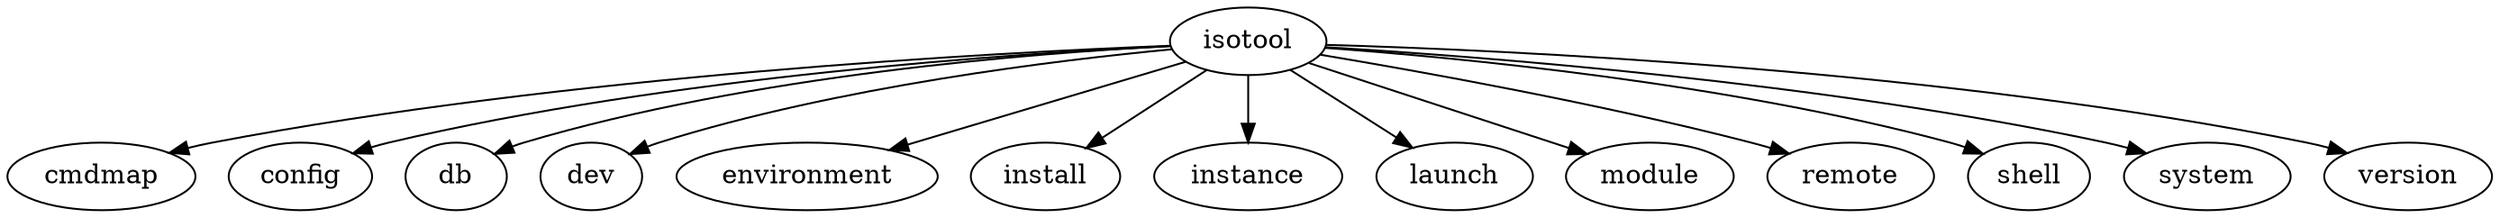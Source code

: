 strict digraph {
    "isotool" -> "cmdmap" [weight=1.0];
    "isotool" -> "config" [weight=1.0];
    "isotool" -> "db" [weight=1.0];
    "isotool" -> "dev" [weight=1.0];
    "isotool" -> "environment" [weight=1.0];
    "isotool" -> "install" [weight=1.0];
    "isotool" -> "instance" [weight=1.0];
    "isotool" -> "launch" [weight=1.0];
    "isotool" -> "module" [weight=1.0];
    "isotool" -> "remote" [weight=1.0];
    "isotool" -> "shell" [weight=1.0];
    "isotool" -> "system" [weight=1.0];
    "isotool" -> "version" [weight=1.0];
}